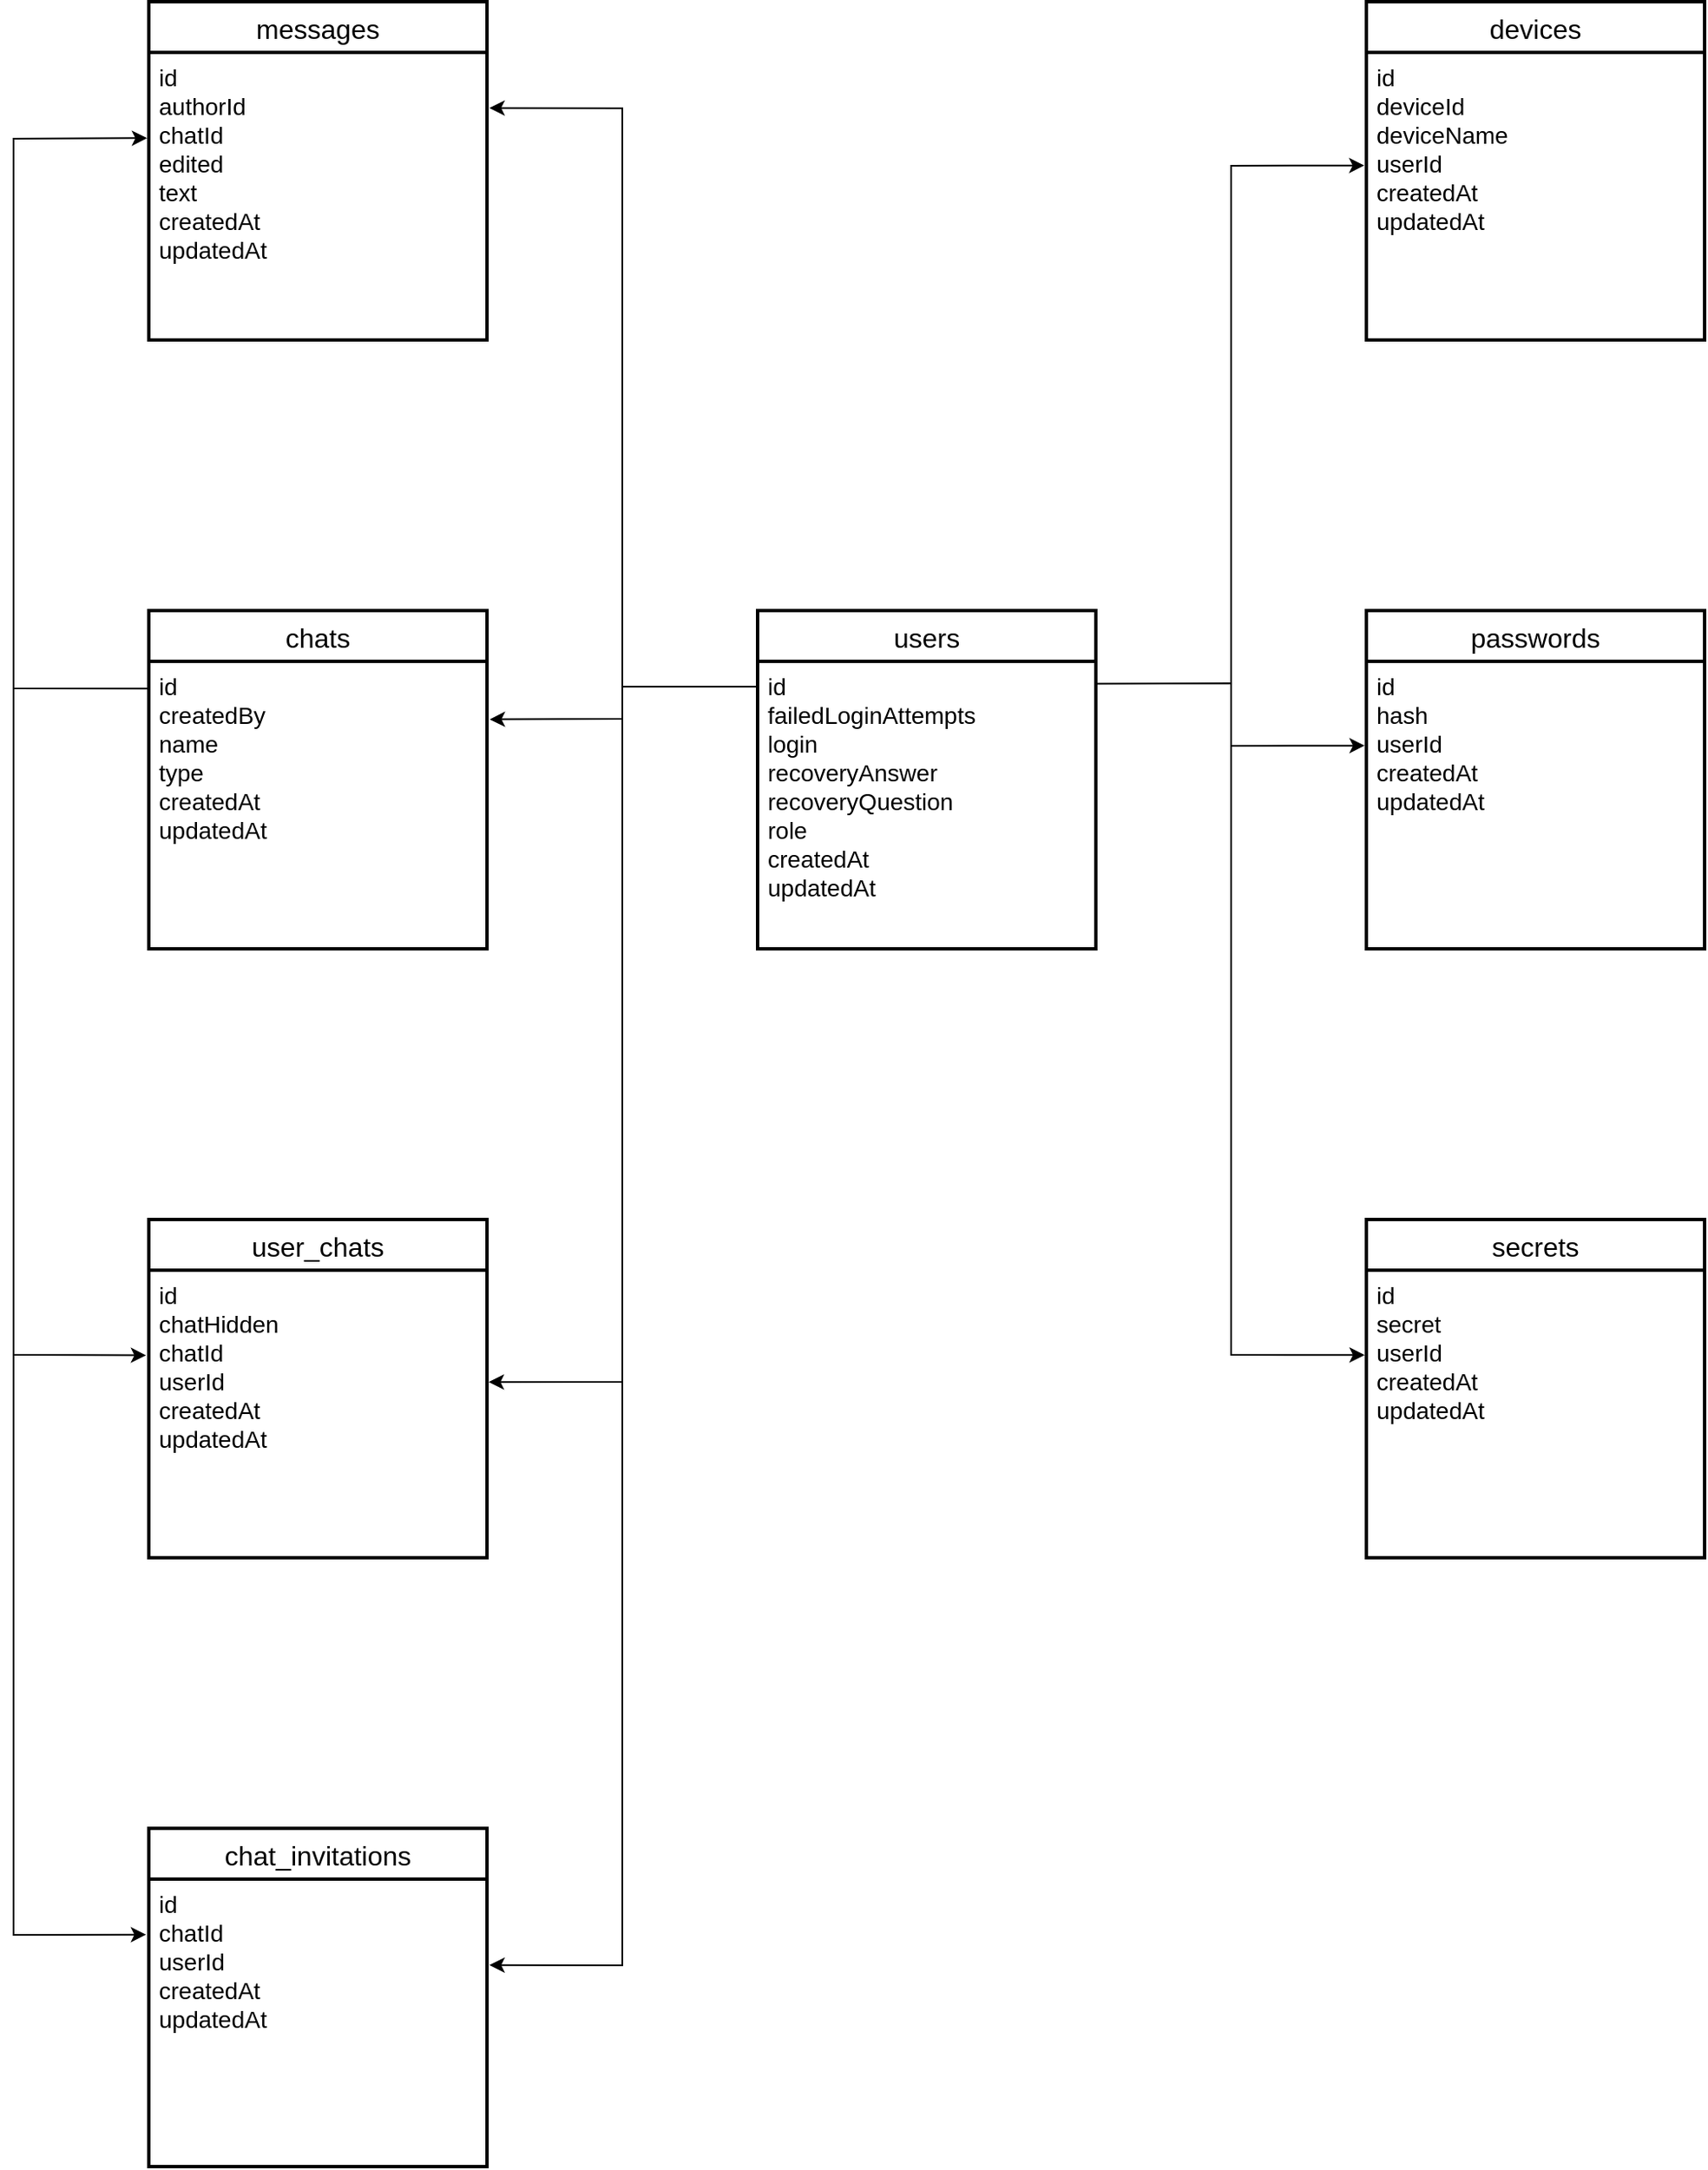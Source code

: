 <mxfile version="20.5.2" type="device"><diagram id="R2lEEEUBdFMjLlhIrx00" name="Page-1"><mxGraphModel dx="1133" dy="659" grid="1" gridSize="10" guides="1" tooltips="1" connect="1" arrows="1" fold="1" page="1" pageScale="1" pageWidth="2336" pageHeight="1654" math="0" shadow="0" extFonts="Permanent Marker^https://fonts.googleapis.com/css?family=Permanent+Marker"><root><mxCell id="0"/><mxCell id="1" parent="0"/><mxCell id="QqZSvahSYO-oEAYNbHBd-16" value="users" style="swimlane;childLayout=stackLayout;horizontal=1;startSize=30;horizontalStack=0;rounded=1;fontSize=16;fontStyle=0;strokeWidth=2;resizeParent=0;resizeLast=1;shadow=0;dashed=0;align=center;arcSize=0;" parent="1" vertex="1"><mxGeometry x="1080" y="400" width="200" height="200" as="geometry"/></mxCell><mxCell id="QqZSvahSYO-oEAYNbHBd-17" value="id&#10;failedLoginAttempts&#10;login&#10;recoveryAnswer&#10;recoveryQuestion&#10;role&#10;createdAt&#10;updatedAt" style="align=left;strokeColor=none;fillColor=none;spacingLeft=4;fontSize=14;verticalAlign=top;resizable=0;rotatable=0;part=1;" parent="QqZSvahSYO-oEAYNbHBd-16" vertex="1"><mxGeometry y="30" width="200" height="170" as="geometry"/></mxCell><mxCell id="QqZSvahSYO-oEAYNbHBd-19" value="passwords" style="swimlane;childLayout=stackLayout;horizontal=1;startSize=30;horizontalStack=0;rounded=1;fontSize=16;fontStyle=0;strokeWidth=2;resizeParent=0;resizeLast=1;shadow=0;dashed=0;align=center;arcSize=0;" parent="1" vertex="1"><mxGeometry x="1440" y="400" width="200" height="200" as="geometry"/></mxCell><mxCell id="QqZSvahSYO-oEAYNbHBd-20" value="id&#10;hash&#10;userId&#10;createdAt&#10;updatedAt" style="align=left;strokeColor=none;fillColor=none;spacingLeft=4;fontSize=14;verticalAlign=top;resizable=0;rotatable=0;part=1;" parent="QqZSvahSYO-oEAYNbHBd-19" vertex="1"><mxGeometry y="30" width="200" height="170" as="geometry"/></mxCell><mxCell id="QqZSvahSYO-oEAYNbHBd-21" value="" style="endArrow=classic;html=1;rounded=0;fontSize=14;exitX=1.004;exitY=0.078;exitDx=0;exitDy=0;exitPerimeter=0;entryX=-0.005;entryY=0.293;entryDx=0;entryDy=0;entryPerimeter=0;" parent="1" source="QqZSvahSYO-oEAYNbHBd-17" target="QqZSvahSYO-oEAYNbHBd-20" edge="1"><mxGeometry width="50" height="50" relative="1" as="geometry"><mxPoint x="1330" y="650" as="sourcePoint"/><mxPoint x="1430" y="490" as="targetPoint"/><Array as="points"><mxPoint x="1360" y="443"/><mxPoint x="1360" y="480"/></Array></mxGeometry></mxCell><mxCell id="PsT0BdKCYos_sU2Ad-O9-1" value="secrets" style="swimlane;childLayout=stackLayout;horizontal=1;startSize=30;horizontalStack=0;rounded=1;fontSize=16;fontStyle=0;strokeWidth=2;resizeParent=0;resizeLast=1;shadow=0;dashed=0;align=center;arcSize=0;" parent="1" vertex="1"><mxGeometry x="1440" y="760" width="200" height="200" as="geometry"/></mxCell><mxCell id="PsT0BdKCYos_sU2Ad-O9-2" value="id&#10;secret&#10;userId&#10;createdAt&#10;updatedAt" style="align=left;strokeColor=none;fillColor=none;spacingLeft=4;fontSize=14;verticalAlign=top;resizable=0;rotatable=0;part=1;" parent="PsT0BdKCYos_sU2Ad-O9-1" vertex="1"><mxGeometry y="30" width="200" height="170" as="geometry"/></mxCell><mxCell id="PsT0BdKCYos_sU2Ad-O9-3" value="" style="endArrow=classic;html=1;rounded=0;entryX=-0.005;entryY=0.295;entryDx=0;entryDy=0;entryPerimeter=0;" parent="1" target="PsT0BdKCYos_sU2Ad-O9-2" edge="1"><mxGeometry width="50" height="50" relative="1" as="geometry"><mxPoint x="1360" y="470" as="sourcePoint"/><mxPoint x="1370" y="830" as="targetPoint"/><Array as="points"><mxPoint x="1360" y="840"/></Array></mxGeometry></mxCell><mxCell id="8IzZeZ40m8COhOadOkyd-1" value="devices" style="swimlane;childLayout=stackLayout;horizontal=1;startSize=30;horizontalStack=0;rounded=1;fontSize=16;fontStyle=0;strokeWidth=2;resizeParent=0;resizeLast=1;shadow=0;dashed=0;align=center;arcSize=0;" parent="1" vertex="1"><mxGeometry x="1440" y="40" width="200" height="200" as="geometry"/></mxCell><mxCell id="8IzZeZ40m8COhOadOkyd-2" value="id&#10;deviceId&#10;deviceName&#10;userId&#10;createdAt&#10;updatedAt" style="align=left;strokeColor=none;fillColor=none;spacingLeft=4;fontSize=14;verticalAlign=top;resizable=0;rotatable=0;part=1;" parent="8IzZeZ40m8COhOadOkyd-1" vertex="1"><mxGeometry y="30" width="200" height="170" as="geometry"/></mxCell><mxCell id="8IzZeZ40m8COhOadOkyd-3" value="" style="endArrow=classic;html=1;rounded=0;entryX=-0.006;entryY=0.393;entryDx=0;entryDy=0;entryPerimeter=0;" parent="1" target="8IzZeZ40m8COhOadOkyd-2" edge="1"><mxGeometry width="50" height="50" relative="1" as="geometry"><mxPoint x="1360" y="450" as="sourcePoint"/><mxPoint x="1420" y="130" as="targetPoint"/><Array as="points"><mxPoint x="1360" y="137"/></Array></mxGeometry></mxCell><mxCell id="QuE-X6sWCJA8ZIBaPkjJ-1" value="chats" style="swimlane;childLayout=stackLayout;horizontal=1;startSize=30;horizontalStack=0;rounded=1;fontSize=16;fontStyle=0;strokeWidth=2;resizeParent=0;resizeLast=1;shadow=0;dashed=0;align=center;arcSize=0;" parent="1" vertex="1"><mxGeometry x="720" y="400" width="200" height="200" as="geometry"/></mxCell><mxCell id="QuE-X6sWCJA8ZIBaPkjJ-2" value="id&#10;createdBy&#10;name&#10;type&#10;createdAt&#10;updatedAt" style="align=left;strokeColor=none;fillColor=none;spacingLeft=4;fontSize=14;verticalAlign=top;resizable=0;rotatable=0;part=1;" parent="QuE-X6sWCJA8ZIBaPkjJ-1" vertex="1"><mxGeometry y="30" width="200" height="170" as="geometry"/></mxCell><mxCell id="QuE-X6sWCJA8ZIBaPkjJ-3" value="user_chats" style="swimlane;childLayout=stackLayout;horizontal=1;startSize=30;horizontalStack=0;rounded=1;fontSize=16;fontStyle=0;strokeWidth=2;resizeParent=0;resizeLast=1;shadow=0;dashed=0;align=center;arcSize=0;" parent="1" vertex="1"><mxGeometry x="720" y="760" width="200" height="200" as="geometry"/></mxCell><mxCell id="QuE-X6sWCJA8ZIBaPkjJ-4" value="id&#10;chatHidden&#10;chatId&#10;userId&#10;createdAt&#10;updatedAt" style="align=left;strokeColor=none;fillColor=none;spacingLeft=4;fontSize=14;verticalAlign=top;resizable=0;rotatable=0;part=1;" parent="QuE-X6sWCJA8ZIBaPkjJ-3" vertex="1"><mxGeometry y="30" width="200" height="170" as="geometry"/></mxCell><mxCell id="QuE-X6sWCJA8ZIBaPkjJ-5" value="" style="endArrow=classic;html=1;rounded=0;entryX=1.008;entryY=0.202;entryDx=0;entryDy=0;entryPerimeter=0;exitX=-0.003;exitY=0.088;exitDx=0;exitDy=0;exitPerimeter=0;" parent="1" source="QqZSvahSYO-oEAYNbHBd-17" target="QuE-X6sWCJA8ZIBaPkjJ-2" edge="1"><mxGeometry width="50" height="50" relative="1" as="geometry"><mxPoint x="990" y="500" as="sourcePoint"/><mxPoint x="940" y="460" as="targetPoint"/><Array as="points"><mxPoint x="1000" y="445"/><mxPoint x="1000" y="464"/></Array></mxGeometry></mxCell><mxCell id="QuE-X6sWCJA8ZIBaPkjJ-6" value="" style="endArrow=classic;html=1;rounded=0;entryX=1.005;entryY=0.389;entryDx=0;entryDy=0;entryPerimeter=0;" parent="1" target="QuE-X6sWCJA8ZIBaPkjJ-4" edge="1"><mxGeometry width="50" height="50" relative="1" as="geometry"><mxPoint x="1000" y="450" as="sourcePoint"/><mxPoint x="1010" y="863" as="targetPoint"/><Array as="points"><mxPoint x="1000" y="856"/></Array></mxGeometry></mxCell><mxCell id="QuE-X6sWCJA8ZIBaPkjJ-7" value="messages" style="swimlane;childLayout=stackLayout;horizontal=1;startSize=30;horizontalStack=0;rounded=1;fontSize=16;fontStyle=0;strokeWidth=2;resizeParent=0;resizeLast=1;shadow=0;dashed=0;align=center;arcSize=0;" parent="1" vertex="1"><mxGeometry x="720" y="40" width="200" height="200" as="geometry"/></mxCell><mxCell id="QuE-X6sWCJA8ZIBaPkjJ-8" value="id&#10;authorId&#10;chatId&#10;edited&#10;text&#10;createdAt&#10;updatedAt" style="align=left;strokeColor=none;fillColor=none;spacingLeft=4;fontSize=14;verticalAlign=top;resizable=0;rotatable=0;part=1;" parent="QuE-X6sWCJA8ZIBaPkjJ-7" vertex="1"><mxGeometry y="30" width="200" height="170" as="geometry"/></mxCell><mxCell id="QuE-X6sWCJA8ZIBaPkjJ-9" value="" style="endArrow=classic;html=1;rounded=0;entryX=1.007;entryY=0.193;entryDx=0;entryDy=0;entryPerimeter=0;" parent="1" target="QuE-X6sWCJA8ZIBaPkjJ-8" edge="1"><mxGeometry width="50" height="50" relative="1" as="geometry"><mxPoint x="1000" y="456" as="sourcePoint"/><mxPoint x="930" y="120" as="targetPoint"/><Array as="points"><mxPoint x="1000" y="103"/></Array></mxGeometry></mxCell><mxCell id="QuE-X6sWCJA8ZIBaPkjJ-10" value="" style="endArrow=classic;html=1;rounded=0;exitX=-0.004;exitY=0.095;exitDx=0;exitDy=0;exitPerimeter=0;entryX=-0.005;entryY=0.298;entryDx=0;entryDy=0;entryPerimeter=0;" parent="1" source="QuE-X6sWCJA8ZIBaPkjJ-2" target="QuE-X6sWCJA8ZIBaPkjJ-8" edge="1"><mxGeometry width="50" height="50" relative="1" as="geometry"><mxPoint x="640" y="490" as="sourcePoint"/><mxPoint x="710" y="120" as="targetPoint"/><Array as="points"><mxPoint x="640" y="446"/><mxPoint x="640" y="121"/></Array></mxGeometry></mxCell><mxCell id="QuE-X6sWCJA8ZIBaPkjJ-11" value="" style="endArrow=classic;html=1;rounded=0;entryX=-0.008;entryY=0.296;entryDx=0;entryDy=0;entryPerimeter=0;" parent="1" target="QuE-X6sWCJA8ZIBaPkjJ-4" edge="1"><mxGeometry width="50" height="50" relative="1" as="geometry"><mxPoint x="640" y="370" as="sourcePoint"/><mxPoint x="640" y="800" as="targetPoint"/><Array as="points"><mxPoint x="640" y="840"/></Array></mxGeometry></mxCell><mxCell id="83GdF7sT88eSTX1P8NTz-1" value="chat_invitations" style="swimlane;childLayout=stackLayout;horizontal=1;startSize=30;horizontalStack=0;rounded=1;fontSize=16;fontStyle=0;strokeWidth=2;resizeParent=0;resizeLast=1;shadow=0;dashed=0;align=center;arcSize=0;" parent="1" vertex="1"><mxGeometry x="720" y="1120" width="200" height="200" as="geometry"/></mxCell><mxCell id="83GdF7sT88eSTX1P8NTz-2" value="id&#10;chatId&#10;userId&#10;createdAt&#10;updatedAt" style="align=left;strokeColor=none;fillColor=none;spacingLeft=4;fontSize=14;verticalAlign=top;resizable=0;rotatable=0;part=1;" parent="83GdF7sT88eSTX1P8NTz-1" vertex="1"><mxGeometry y="30" width="200" height="170" as="geometry"/></mxCell><mxCell id="83GdF7sT88eSTX1P8NTz-3" value="" style="endArrow=classic;html=1;rounded=0;entryX=1.007;entryY=0.299;entryDx=0;entryDy=0;entryPerimeter=0;strokeColor=default;" parent="1" target="83GdF7sT88eSTX1P8NTz-2" edge="1"><mxGeometry width="50" height="50" relative="1" as="geometry"><mxPoint x="1000" y="840" as="sourcePoint"/><mxPoint x="950" y="1210" as="targetPoint"/><Array as="points"><mxPoint x="1000" y="1201"/></Array></mxGeometry></mxCell><mxCell id="83GdF7sT88eSTX1P8NTz-4" value="" style="endArrow=classic;html=1;rounded=0;entryX=-0.008;entryY=0.193;entryDx=0;entryDy=0;entryPerimeter=0;" parent="1" edge="1"><mxGeometry width="50" height="50" relative="1" as="geometry"><mxPoint x="640" y="730" as="sourcePoint"/><mxPoint x="718.4" y="1182.81" as="targetPoint"/><Array as="points"><mxPoint x="640" y="1183"/></Array></mxGeometry></mxCell></root></mxGraphModel></diagram></mxfile>